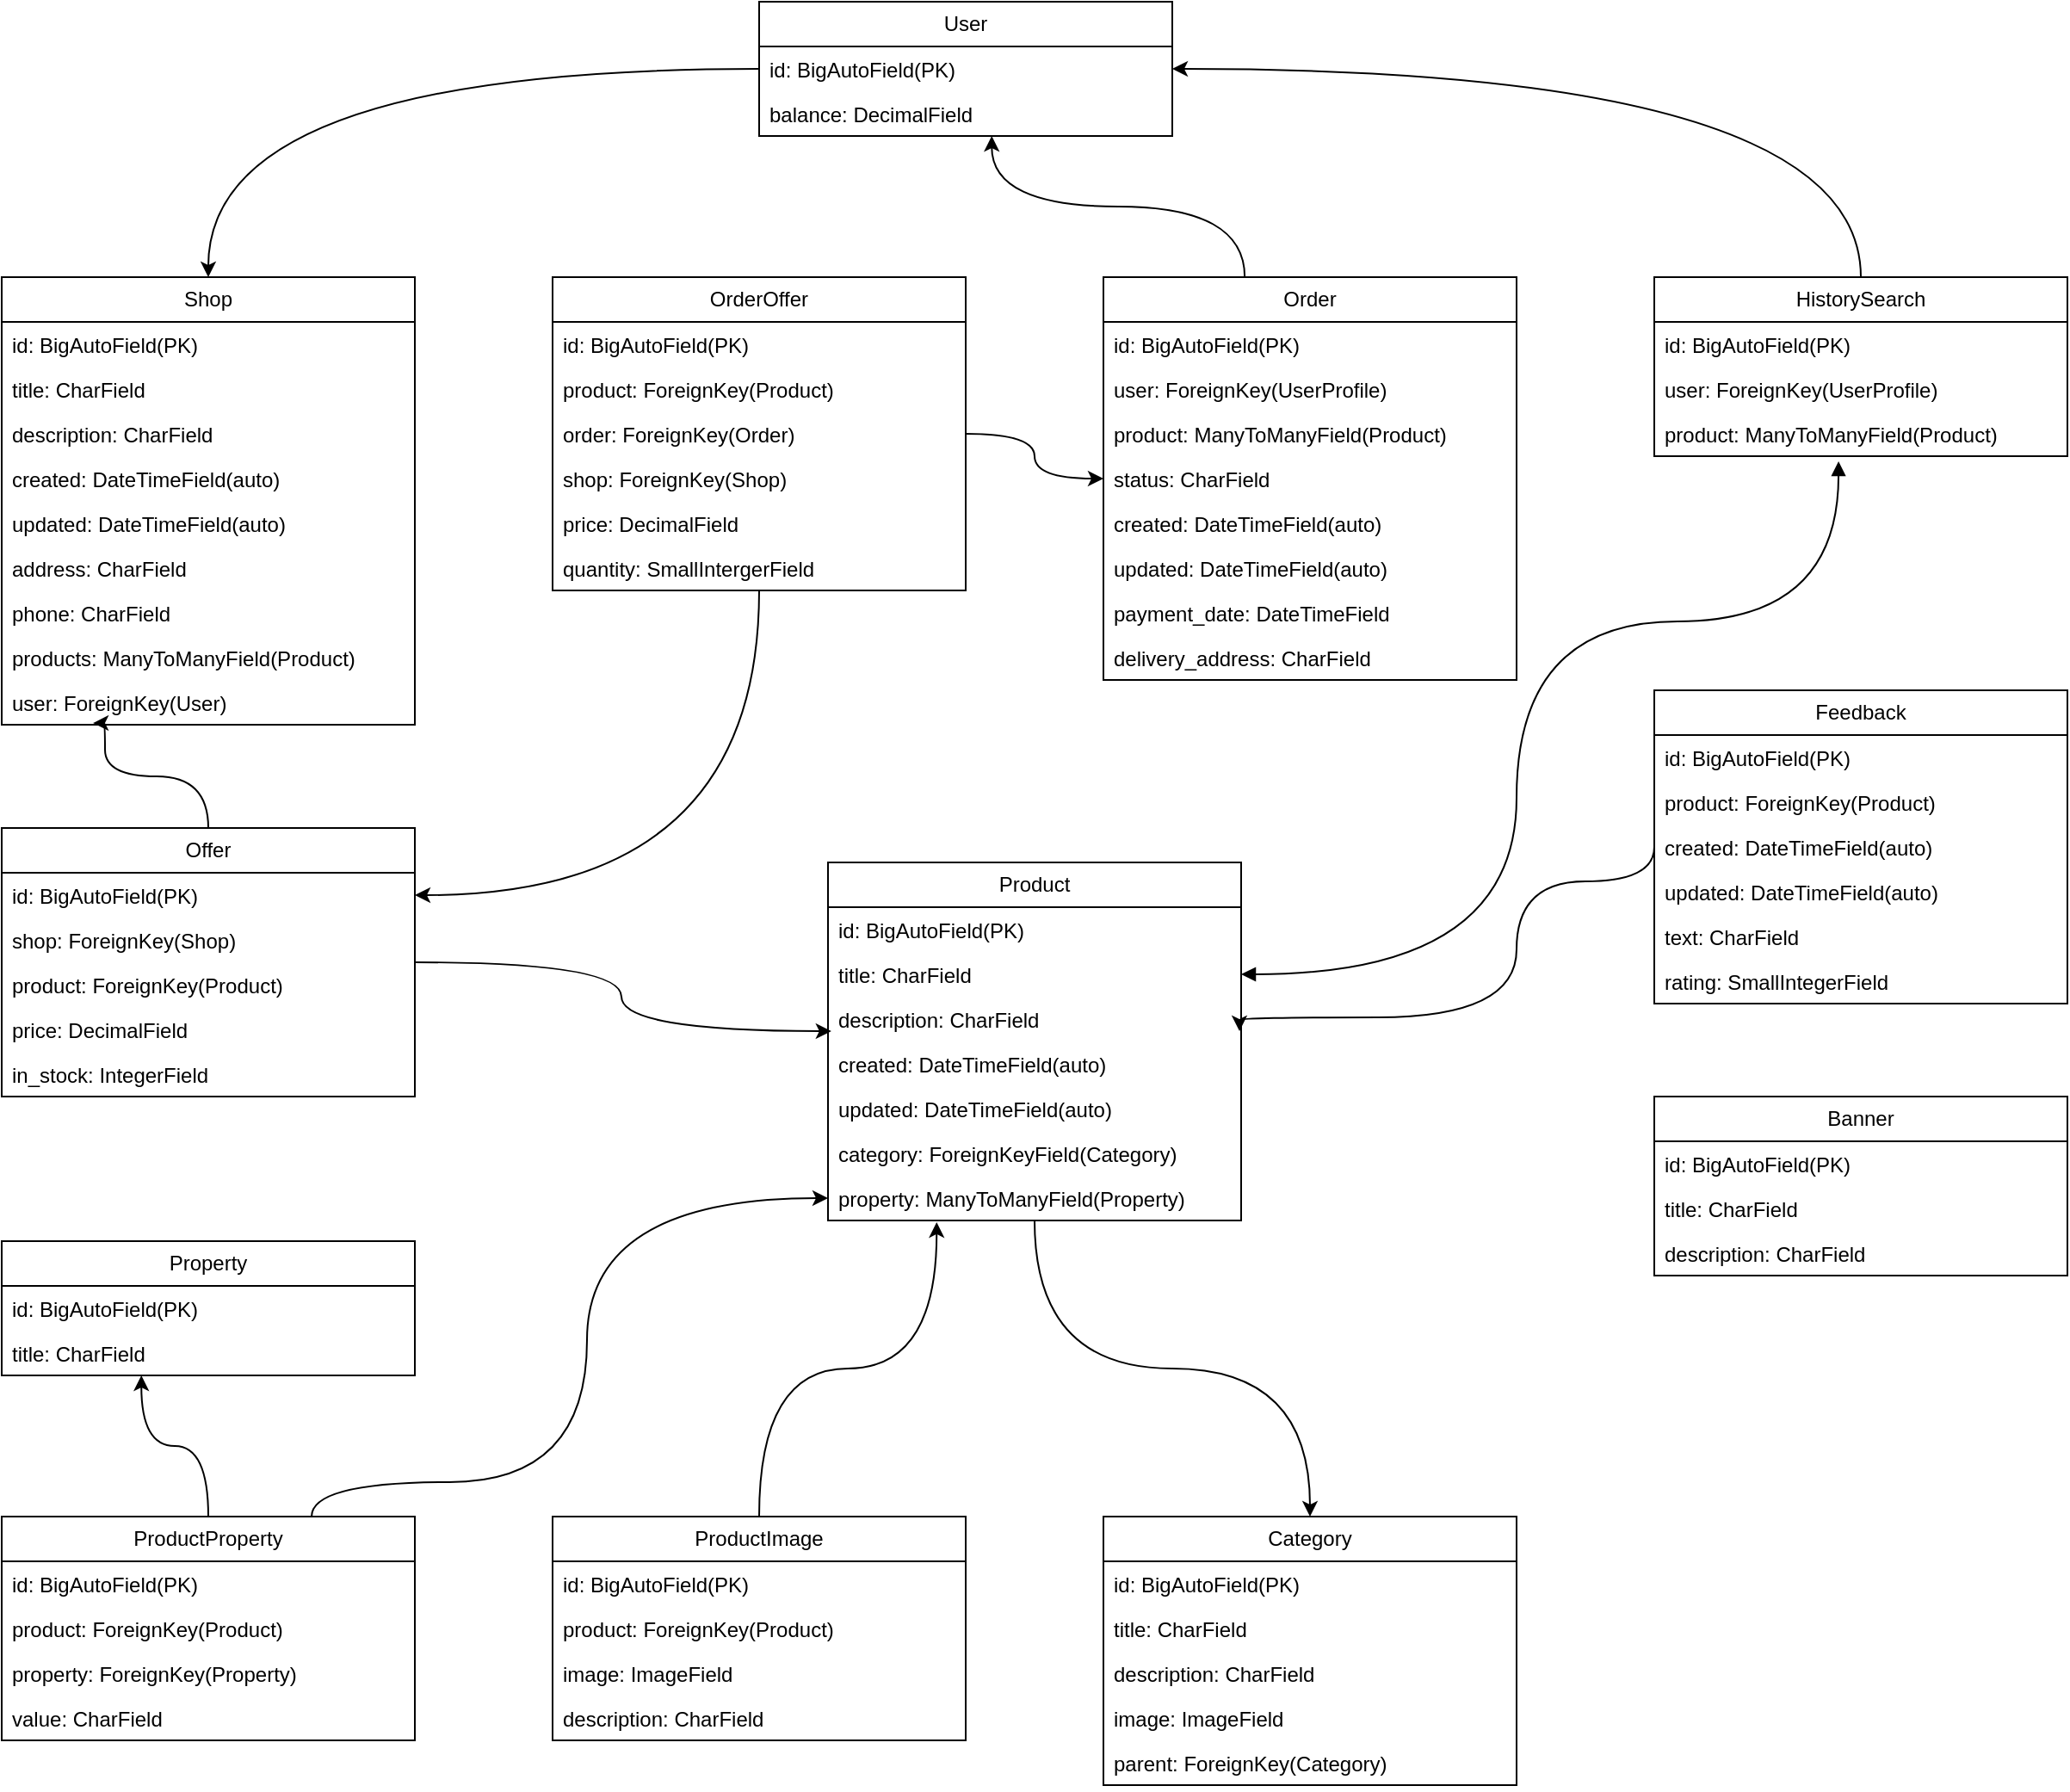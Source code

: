 <mxfile version="21.1.5" type="device">
  <diagram name="Страница 1" id="etkq9nmsjrVepEvGJYe1">
    <mxGraphModel dx="4982" dy="4214" grid="1" gridSize="10" guides="1" tooltips="1" connect="1" arrows="1" fold="1" page="1" pageScale="1" pageWidth="827" pageHeight="1169" background="none" math="0" shadow="0">
      <root>
        <mxCell id="0" />
        <mxCell id="1" parent="0" />
        <mxCell id="iAI7xGNEMs5AbcpsR_C5-301" value="Category" style="swimlane;fontStyle=0;childLayout=stackLayout;horizontal=1;startSize=26;fillColor=none;horizontalStack=0;resizeParent=1;resizeParentMax=0;resizeLast=0;collapsible=1;marginBottom=0;whiteSpace=wrap;html=1;" parent="1" vertex="1">
          <mxGeometry x="-2040" y="-1840" width="240" height="156" as="geometry" />
        </mxCell>
        <mxCell id="iAI7xGNEMs5AbcpsR_C5-302" value="id:&amp;nbsp;BigAutoField(PK)" style="text;strokeColor=none;fillColor=none;align=left;verticalAlign=top;spacingLeft=4;spacingRight=4;overflow=hidden;rotatable=0;points=[[0,0.5],[1,0.5]];portConstraint=eastwest;whiteSpace=wrap;html=1;" parent="iAI7xGNEMs5AbcpsR_C5-301" vertex="1">
          <mxGeometry y="26" width="240" height="26" as="geometry" />
        </mxCell>
        <mxCell id="iAI7xGNEMs5AbcpsR_C5-303" value="title: CharField" style="text;strokeColor=none;fillColor=none;align=left;verticalAlign=top;spacingLeft=4;spacingRight=4;overflow=hidden;rotatable=0;points=[[0,0.5],[1,0.5]];portConstraint=eastwest;whiteSpace=wrap;html=1;" parent="iAI7xGNEMs5AbcpsR_C5-301" vertex="1">
          <mxGeometry y="52" width="240" height="26" as="geometry" />
        </mxCell>
        <mxCell id="iAI7xGNEMs5AbcpsR_C5-304" value="description: CharField" style="text;strokeColor=none;fillColor=none;align=left;verticalAlign=top;spacingLeft=4;spacingRight=4;overflow=hidden;rotatable=0;points=[[0,0.5],[1,0.5]];portConstraint=eastwest;whiteSpace=wrap;html=1;" parent="iAI7xGNEMs5AbcpsR_C5-301" vertex="1">
          <mxGeometry y="78" width="240" height="26" as="geometry" />
        </mxCell>
        <mxCell id="iAI7xGNEMs5AbcpsR_C5-305" value="image: ImageField" style="text;strokeColor=none;fillColor=none;align=left;verticalAlign=top;spacingLeft=4;spacingRight=4;overflow=hidden;rotatable=0;points=[[0,0.5],[1,0.5]];portConstraint=eastwest;whiteSpace=wrap;html=1;" parent="iAI7xGNEMs5AbcpsR_C5-301" vertex="1">
          <mxGeometry y="104" width="240" height="26" as="geometry" />
        </mxCell>
        <mxCell id="iAI7xGNEMs5AbcpsR_C5-306" value="parent: ForeignKey(Category)" style="text;strokeColor=none;fillColor=none;align=left;verticalAlign=top;spacingLeft=4;spacingRight=4;overflow=hidden;rotatable=0;points=[[0,0.5],[1,0.5]];portConstraint=eastwest;whiteSpace=wrap;html=1;" parent="iAI7xGNEMs5AbcpsR_C5-301" vertex="1">
          <mxGeometry y="130" width="240" height="26" as="geometry" />
        </mxCell>
        <mxCell id="iAI7xGNEMs5AbcpsR_C5-307" value="Banner" style="swimlane;fontStyle=0;childLayout=stackLayout;horizontal=1;startSize=26;fillColor=none;horizontalStack=0;resizeParent=1;resizeParentMax=0;resizeLast=0;collapsible=1;marginBottom=0;whiteSpace=wrap;html=1;" parent="1" vertex="1">
          <mxGeometry x="-1720" y="-2084" width="240" height="104" as="geometry" />
        </mxCell>
        <mxCell id="iAI7xGNEMs5AbcpsR_C5-308" value="id:&amp;nbsp;BigAutoField(PK)" style="text;strokeColor=none;fillColor=none;align=left;verticalAlign=top;spacingLeft=4;spacingRight=4;overflow=hidden;rotatable=0;points=[[0,0.5],[1,0.5]];portConstraint=eastwest;whiteSpace=wrap;html=1;" parent="iAI7xGNEMs5AbcpsR_C5-307" vertex="1">
          <mxGeometry y="26" width="240" height="26" as="geometry" />
        </mxCell>
        <mxCell id="iAI7xGNEMs5AbcpsR_C5-309" value="title: CharField" style="text;strokeColor=none;fillColor=none;align=left;verticalAlign=top;spacingLeft=4;spacingRight=4;overflow=hidden;rotatable=0;points=[[0,0.5],[1,0.5]];portConstraint=eastwest;whiteSpace=wrap;html=1;" parent="iAI7xGNEMs5AbcpsR_C5-307" vertex="1">
          <mxGeometry y="52" width="240" height="26" as="geometry" />
        </mxCell>
        <mxCell id="iAI7xGNEMs5AbcpsR_C5-310" value="description: CharField" style="text;strokeColor=none;fillColor=none;align=left;verticalAlign=top;spacingLeft=4;spacingRight=4;overflow=hidden;rotatable=0;points=[[0,0.5],[1,0.5]];portConstraint=eastwest;whiteSpace=wrap;html=1;" parent="iAI7xGNEMs5AbcpsR_C5-307" vertex="1">
          <mxGeometry y="78" width="240" height="26" as="geometry" />
        </mxCell>
        <mxCell id="U01sUb85MiSTS4iVE3fx-2" style="edgeStyle=orthogonalEdgeStyle;rounded=0;orthogonalLoop=1;jettySize=auto;html=1;curved=1;" edge="1" parent="1" source="iAI7xGNEMs5AbcpsR_C5-318" target="iAI7xGNEMs5AbcpsR_C5-323">
          <mxGeometry relative="1" as="geometry" />
        </mxCell>
        <mxCell id="iAI7xGNEMs5AbcpsR_C5-318" value="User" style="swimlane;fontStyle=0;childLayout=stackLayout;horizontal=1;startSize=26;fillColor=none;horizontalStack=0;resizeParent=1;resizeParentMax=0;resizeLast=0;collapsible=1;marginBottom=0;whiteSpace=wrap;html=1;" parent="1" vertex="1">
          <mxGeometry x="-2240" y="-2720" width="240" height="78" as="geometry" />
        </mxCell>
        <mxCell id="iAI7xGNEMs5AbcpsR_C5-319" value="id:&amp;nbsp;BigAutoField(PK)" style="text;strokeColor=none;fillColor=none;align=left;verticalAlign=top;spacingLeft=4;spacingRight=4;overflow=hidden;rotatable=0;points=[[0,0.5],[1,0.5]];portConstraint=eastwest;whiteSpace=wrap;html=1;" parent="iAI7xGNEMs5AbcpsR_C5-318" vertex="1">
          <mxGeometry y="26" width="240" height="26" as="geometry" />
        </mxCell>
        <mxCell id="iAI7xGNEMs5AbcpsR_C5-321" value="balance:&amp;nbsp;DecimalField" style="text;strokeColor=none;fillColor=none;align=left;verticalAlign=top;spacingLeft=4;spacingRight=4;overflow=hidden;rotatable=0;points=[[0,0.5],[1,0.5]];portConstraint=eastwest;whiteSpace=wrap;html=1;" parent="iAI7xGNEMs5AbcpsR_C5-318" vertex="1">
          <mxGeometry y="52" width="240" height="26" as="geometry" />
        </mxCell>
        <mxCell id="iAI7xGNEMs5AbcpsR_C5-323" value="Shop" style="swimlane;fontStyle=0;childLayout=stackLayout;horizontal=1;startSize=26;fillColor=none;horizontalStack=0;resizeParent=1;resizeParentMax=0;resizeLast=0;collapsible=1;marginBottom=0;whiteSpace=wrap;html=1;" parent="1" vertex="1">
          <mxGeometry x="-2680" y="-2560" width="240" height="260" as="geometry" />
        </mxCell>
        <mxCell id="iAI7xGNEMs5AbcpsR_C5-324" value="id:&amp;nbsp;BigAutoField(PK)" style="text;strokeColor=none;fillColor=none;align=left;verticalAlign=top;spacingLeft=4;spacingRight=4;overflow=hidden;rotatable=0;points=[[0,0.5],[1,0.5]];portConstraint=eastwest;whiteSpace=wrap;html=1;" parent="iAI7xGNEMs5AbcpsR_C5-323" vertex="1">
          <mxGeometry y="26" width="240" height="26" as="geometry" />
        </mxCell>
        <mxCell id="iAI7xGNEMs5AbcpsR_C5-325" value="title: CharField" style="text;strokeColor=none;fillColor=none;align=left;verticalAlign=top;spacingLeft=4;spacingRight=4;overflow=hidden;rotatable=0;points=[[0,0.5],[1,0.5]];portConstraint=eastwest;whiteSpace=wrap;html=1;" parent="iAI7xGNEMs5AbcpsR_C5-323" vertex="1">
          <mxGeometry y="52" width="240" height="26" as="geometry" />
        </mxCell>
        <mxCell id="iAI7xGNEMs5AbcpsR_C5-326" value="description: CharField" style="text;strokeColor=none;fillColor=none;align=left;verticalAlign=top;spacingLeft=4;spacingRight=4;overflow=hidden;rotatable=0;points=[[0,0.5],[1,0.5]];portConstraint=eastwest;whiteSpace=wrap;html=1;" parent="iAI7xGNEMs5AbcpsR_C5-323" vertex="1">
          <mxGeometry y="78" width="240" height="26" as="geometry" />
        </mxCell>
        <mxCell id="iAI7xGNEMs5AbcpsR_C5-327" value="created:&amp;nbsp;DateTimeField(auto)" style="text;strokeColor=none;fillColor=none;align=left;verticalAlign=top;spacingLeft=4;spacingRight=4;overflow=hidden;rotatable=0;points=[[0,0.5],[1,0.5]];portConstraint=eastwest;whiteSpace=wrap;html=1;" parent="iAI7xGNEMs5AbcpsR_C5-323" vertex="1">
          <mxGeometry y="104" width="240" height="26" as="geometry" />
        </mxCell>
        <mxCell id="iAI7xGNEMs5AbcpsR_C5-328" value="updated:&amp;nbsp;DateTimeField(auto)" style="text;strokeColor=none;fillColor=none;align=left;verticalAlign=top;spacingLeft=4;spacingRight=4;overflow=hidden;rotatable=0;points=[[0,0.5],[1,0.5]];portConstraint=eastwest;whiteSpace=wrap;html=1;" parent="iAI7xGNEMs5AbcpsR_C5-323" vertex="1">
          <mxGeometry y="130" width="240" height="26" as="geometry" />
        </mxCell>
        <mxCell id="iAI7xGNEMs5AbcpsR_C5-329" value="address: CharField" style="text;strokeColor=none;fillColor=none;align=left;verticalAlign=top;spacingLeft=4;spacingRight=4;overflow=hidden;rotatable=0;points=[[0,0.5],[1,0.5]];portConstraint=eastwest;whiteSpace=wrap;html=1;" parent="iAI7xGNEMs5AbcpsR_C5-323" vertex="1">
          <mxGeometry y="156" width="240" height="26" as="geometry" />
        </mxCell>
        <mxCell id="iAI7xGNEMs5AbcpsR_C5-330" value="phone: CharField" style="text;strokeColor=none;fillColor=none;align=left;verticalAlign=top;spacingLeft=4;spacingRight=4;overflow=hidden;rotatable=0;points=[[0,0.5],[1,0.5]];portConstraint=eastwest;whiteSpace=wrap;html=1;" parent="iAI7xGNEMs5AbcpsR_C5-323" vertex="1">
          <mxGeometry y="182" width="240" height="26" as="geometry" />
        </mxCell>
        <mxCell id="iAI7xGNEMs5AbcpsR_C5-331" value="products: ManyToManyField(Product)" style="text;strokeColor=none;fillColor=none;align=left;verticalAlign=top;spacingLeft=4;spacingRight=4;overflow=hidden;rotatable=0;points=[[0,0.5],[1,0.5]];portConstraint=eastwest;whiteSpace=wrap;html=1;" parent="iAI7xGNEMs5AbcpsR_C5-323" vertex="1">
          <mxGeometry y="208" width="240" height="26" as="geometry" />
        </mxCell>
        <mxCell id="U01sUb85MiSTS4iVE3fx-5" value="user: ForeignKey(User)" style="text;strokeColor=none;fillColor=none;align=left;verticalAlign=top;spacingLeft=4;spacingRight=4;overflow=hidden;rotatable=0;points=[[0,0.5],[1,0.5]];portConstraint=eastwest;whiteSpace=wrap;html=1;" vertex="1" parent="iAI7xGNEMs5AbcpsR_C5-323">
          <mxGeometry y="234" width="240" height="26" as="geometry" />
        </mxCell>
        <mxCell id="u7lM2KXQP_NcvlQFw7vr-62" style="edgeStyle=orthogonalEdgeStyle;rounded=0;orthogonalLoop=1;jettySize=auto;html=1;entryX=0.008;entryY=0.769;entryDx=0;entryDy=0;curved=1;entryPerimeter=0;" parent="1" source="iAI7xGNEMs5AbcpsR_C5-332" target="iAI7xGNEMs5AbcpsR_C5-340" edge="1">
          <mxGeometry relative="1" as="geometry" />
        </mxCell>
        <mxCell id="u7lM2KXQP_NcvlQFw7vr-63" value="" style="edgeStyle=orthogonalEdgeStyle;rounded=0;orthogonalLoop=1;jettySize=auto;html=1;curved=1;entryX=0.221;entryY=0.962;entryDx=0;entryDy=0;entryPerimeter=0;" parent="1" source="iAI7xGNEMs5AbcpsR_C5-332" target="U01sUb85MiSTS4iVE3fx-5" edge="1">
          <mxGeometry relative="1" as="geometry">
            <mxPoint x="-2630" y="-2290" as="targetPoint" />
            <Array as="points">
              <mxPoint x="-2560" y="-2270" />
              <mxPoint x="-2620" y="-2270" />
              <mxPoint x="-2620" y="-2301" />
            </Array>
          </mxGeometry>
        </mxCell>
        <mxCell id="iAI7xGNEMs5AbcpsR_C5-332" value="Offer" style="swimlane;fontStyle=0;childLayout=stackLayout;horizontal=1;startSize=26;fillColor=none;horizontalStack=0;resizeParent=1;resizeParentMax=0;resizeLast=0;collapsible=1;marginBottom=0;whiteSpace=wrap;html=1;" parent="1" vertex="1">
          <mxGeometry x="-2680" y="-2240" width="240" height="156" as="geometry" />
        </mxCell>
        <mxCell id="iAI7xGNEMs5AbcpsR_C5-333" value="id:&amp;nbsp;BigAutoField(PK)" style="text;strokeColor=none;fillColor=none;align=left;verticalAlign=top;spacingLeft=4;spacingRight=4;overflow=hidden;rotatable=0;points=[[0,0.5],[1,0.5]];portConstraint=eastwest;whiteSpace=wrap;html=1;" parent="iAI7xGNEMs5AbcpsR_C5-332" vertex="1">
          <mxGeometry y="26" width="240" height="26" as="geometry" />
        </mxCell>
        <mxCell id="iAI7xGNEMs5AbcpsR_C5-334" value="shop: ForeignKey(Shop)" style="text;strokeColor=none;fillColor=none;align=left;verticalAlign=top;spacingLeft=4;spacingRight=4;overflow=hidden;rotatable=0;points=[[0,0.5],[1,0.5]];portConstraint=eastwest;whiteSpace=wrap;html=1;" parent="iAI7xGNEMs5AbcpsR_C5-332" vertex="1">
          <mxGeometry y="52" width="240" height="26" as="geometry" />
        </mxCell>
        <mxCell id="iAI7xGNEMs5AbcpsR_C5-335" value="product: ForeignKey(Product)" style="text;strokeColor=none;fillColor=none;align=left;verticalAlign=top;spacingLeft=4;spacingRight=4;overflow=hidden;rotatable=0;points=[[0,0.5],[1,0.5]];portConstraint=eastwest;whiteSpace=wrap;html=1;" parent="iAI7xGNEMs5AbcpsR_C5-332" vertex="1">
          <mxGeometry y="78" width="240" height="26" as="geometry" />
        </mxCell>
        <mxCell id="iAI7xGNEMs5AbcpsR_C5-336" value="price: DecimalField" style="text;strokeColor=none;fillColor=none;align=left;verticalAlign=top;spacingLeft=4;spacingRight=4;overflow=hidden;rotatable=0;points=[[0,0.5],[1,0.5]];portConstraint=eastwest;whiteSpace=wrap;html=1;" parent="iAI7xGNEMs5AbcpsR_C5-332" vertex="1">
          <mxGeometry y="104" width="240" height="26" as="geometry" />
        </mxCell>
        <mxCell id="iAI7xGNEMs5AbcpsR_C5-412" value="in_stock: IntegerField" style="text;strokeColor=none;fillColor=none;align=left;verticalAlign=top;spacingLeft=4;spacingRight=4;overflow=hidden;rotatable=0;points=[[0,0.5],[1,0.5]];portConstraint=eastwest;whiteSpace=wrap;html=1;" parent="iAI7xGNEMs5AbcpsR_C5-332" vertex="1">
          <mxGeometry y="130" width="240" height="26" as="geometry" />
        </mxCell>
        <mxCell id="u7lM2KXQP_NcvlQFw7vr-58" style="edgeStyle=orthogonalEdgeStyle;rounded=0;orthogonalLoop=1;jettySize=auto;html=1;curved=1;" parent="1" source="iAI7xGNEMs5AbcpsR_C5-337" target="iAI7xGNEMs5AbcpsR_C5-301" edge="1">
          <mxGeometry relative="1" as="geometry" />
        </mxCell>
        <mxCell id="iAI7xGNEMs5AbcpsR_C5-337" value="Product" style="swimlane;fontStyle=0;childLayout=stackLayout;horizontal=1;startSize=26;fillColor=none;horizontalStack=0;resizeParent=1;resizeParentMax=0;resizeLast=0;collapsible=1;marginBottom=0;whiteSpace=wrap;html=1;" parent="1" vertex="1">
          <mxGeometry x="-2200" y="-2220" width="240" height="208" as="geometry" />
        </mxCell>
        <mxCell id="iAI7xGNEMs5AbcpsR_C5-338" value="id:&amp;nbsp;BigAutoField(PK)" style="text;strokeColor=none;fillColor=none;align=left;verticalAlign=top;spacingLeft=4;spacingRight=4;overflow=hidden;rotatable=0;points=[[0,0.5],[1,0.5]];portConstraint=eastwest;whiteSpace=wrap;html=1;" parent="iAI7xGNEMs5AbcpsR_C5-337" vertex="1">
          <mxGeometry y="26" width="240" height="26" as="geometry" />
        </mxCell>
        <mxCell id="iAI7xGNEMs5AbcpsR_C5-339" value="title: CharField" style="text;strokeColor=none;fillColor=none;align=left;verticalAlign=top;spacingLeft=4;spacingRight=4;overflow=hidden;rotatable=0;points=[[0,0.5],[1,0.5]];portConstraint=eastwest;whiteSpace=wrap;html=1;" parent="iAI7xGNEMs5AbcpsR_C5-337" vertex="1">
          <mxGeometry y="52" width="240" height="26" as="geometry" />
        </mxCell>
        <mxCell id="iAI7xGNEMs5AbcpsR_C5-340" value="description: CharField" style="text;strokeColor=none;fillColor=none;align=left;verticalAlign=top;spacingLeft=4;spacingRight=4;overflow=hidden;rotatable=0;points=[[0,0.5],[1,0.5]];portConstraint=eastwest;whiteSpace=wrap;html=1;" parent="iAI7xGNEMs5AbcpsR_C5-337" vertex="1">
          <mxGeometry y="78" width="240" height="26" as="geometry" />
        </mxCell>
        <mxCell id="iAI7xGNEMs5AbcpsR_C5-341" value="created:&amp;nbsp;DateTimeField(auto)" style="text;strokeColor=none;fillColor=none;align=left;verticalAlign=top;spacingLeft=4;spacingRight=4;overflow=hidden;rotatable=0;points=[[0,0.5],[1,0.5]];portConstraint=eastwest;whiteSpace=wrap;html=1;" parent="iAI7xGNEMs5AbcpsR_C5-337" vertex="1">
          <mxGeometry y="104" width="240" height="26" as="geometry" />
        </mxCell>
        <mxCell id="iAI7xGNEMs5AbcpsR_C5-342" value="updated:&amp;nbsp;DateTimeField(auto)" style="text;strokeColor=none;fillColor=none;align=left;verticalAlign=top;spacingLeft=4;spacingRight=4;overflow=hidden;rotatable=0;points=[[0,0.5],[1,0.5]];portConstraint=eastwest;whiteSpace=wrap;html=1;" parent="iAI7xGNEMs5AbcpsR_C5-337" vertex="1">
          <mxGeometry y="130" width="240" height="26" as="geometry" />
        </mxCell>
        <mxCell id="iAI7xGNEMs5AbcpsR_C5-345" value="category: ForeignKeyField(Category)" style="text;strokeColor=none;fillColor=none;align=left;verticalAlign=top;spacingLeft=4;spacingRight=4;overflow=hidden;rotatable=0;points=[[0,0.5],[1,0.5]];portConstraint=eastwest;whiteSpace=wrap;html=1;" parent="iAI7xGNEMs5AbcpsR_C5-337" vertex="1">
          <mxGeometry y="156" width="240" height="26" as="geometry" />
        </mxCell>
        <mxCell id="iAI7xGNEMs5AbcpsR_C5-346" value="property: ManyToManyField(Property)" style="text;strokeColor=none;fillColor=none;align=left;verticalAlign=top;spacingLeft=4;spacingRight=4;overflow=hidden;rotatable=0;points=[[0,0.5],[1,0.5]];portConstraint=eastwest;whiteSpace=wrap;html=1;" parent="iAI7xGNEMs5AbcpsR_C5-337" vertex="1">
          <mxGeometry y="182" width="240" height="26" as="geometry" />
        </mxCell>
        <mxCell id="iAI7xGNEMs5AbcpsR_C5-347" value="Property" style="swimlane;fontStyle=0;childLayout=stackLayout;horizontal=1;startSize=26;fillColor=none;horizontalStack=0;resizeParent=1;resizeParentMax=0;resizeLast=0;collapsible=1;marginBottom=0;whiteSpace=wrap;html=1;" parent="1" vertex="1">
          <mxGeometry x="-2680" y="-2000" width="240" height="78" as="geometry" />
        </mxCell>
        <mxCell id="iAI7xGNEMs5AbcpsR_C5-348" value="id:&amp;nbsp;BigAutoField(PK)" style="text;strokeColor=none;fillColor=none;align=left;verticalAlign=top;spacingLeft=4;spacingRight=4;overflow=hidden;rotatable=0;points=[[0,0.5],[1,0.5]];portConstraint=eastwest;whiteSpace=wrap;html=1;" parent="iAI7xGNEMs5AbcpsR_C5-347" vertex="1">
          <mxGeometry y="26" width="240" height="26" as="geometry" />
        </mxCell>
        <mxCell id="iAI7xGNEMs5AbcpsR_C5-351" value="title: CharField" style="text;strokeColor=none;fillColor=none;align=left;verticalAlign=top;spacingLeft=4;spacingRight=4;overflow=hidden;rotatable=0;points=[[0,0.5],[1,0.5]];portConstraint=eastwest;whiteSpace=wrap;html=1;" parent="iAI7xGNEMs5AbcpsR_C5-347" vertex="1">
          <mxGeometry y="52" width="240" height="26" as="geometry" />
        </mxCell>
        <mxCell id="u7lM2KXQP_NcvlQFw7vr-60" value="" style="edgeStyle=orthogonalEdgeStyle;rounded=0;orthogonalLoop=1;jettySize=auto;html=1;curved=1;entryX=0.338;entryY=1;entryDx=0;entryDy=0;entryPerimeter=0;" parent="1" source="iAI7xGNEMs5AbcpsR_C5-352" target="iAI7xGNEMs5AbcpsR_C5-351" edge="1">
          <mxGeometry relative="1" as="geometry">
            <mxPoint x="-2600" y="-1910" as="targetPoint" />
          </mxGeometry>
        </mxCell>
        <mxCell id="u7lM2KXQP_NcvlQFw7vr-61" style="edgeStyle=orthogonalEdgeStyle;rounded=0;orthogonalLoop=1;jettySize=auto;html=1;entryX=0;entryY=0.5;entryDx=0;entryDy=0;curved=1;exitX=0.75;exitY=0;exitDx=0;exitDy=0;" parent="1" source="iAI7xGNEMs5AbcpsR_C5-352" target="iAI7xGNEMs5AbcpsR_C5-346" edge="1">
          <mxGeometry relative="1" as="geometry">
            <mxPoint x="-2210" y="-2080" as="targetPoint" />
            <mxPoint x="-2490" y="-1860" as="sourcePoint" />
            <Array as="points">
              <mxPoint x="-2500" y="-1860" />
              <mxPoint x="-2340" y="-1860" />
              <mxPoint x="-2340" y="-2025" />
            </Array>
          </mxGeometry>
        </mxCell>
        <mxCell id="iAI7xGNEMs5AbcpsR_C5-352" value="ProductProperty" style="swimlane;fontStyle=0;childLayout=stackLayout;horizontal=1;startSize=26;fillColor=none;horizontalStack=0;resizeParent=1;resizeParentMax=0;resizeLast=0;collapsible=1;marginBottom=0;whiteSpace=wrap;html=1;" parent="1" vertex="1">
          <mxGeometry x="-2680" y="-1840" width="240" height="130" as="geometry" />
        </mxCell>
        <mxCell id="iAI7xGNEMs5AbcpsR_C5-353" value="id:&amp;nbsp;BigAutoField(PK)" style="text;strokeColor=none;fillColor=none;align=left;verticalAlign=top;spacingLeft=4;spacingRight=4;overflow=hidden;rotatable=0;points=[[0,0.5],[1,0.5]];portConstraint=eastwest;whiteSpace=wrap;html=1;" parent="iAI7xGNEMs5AbcpsR_C5-352" vertex="1">
          <mxGeometry y="26" width="240" height="26" as="geometry" />
        </mxCell>
        <mxCell id="iAI7xGNEMs5AbcpsR_C5-354" value="product: ForeignKey(Product)" style="text;strokeColor=none;fillColor=none;align=left;verticalAlign=top;spacingLeft=4;spacingRight=4;overflow=hidden;rotatable=0;points=[[0,0.5],[1,0.5]];portConstraint=eastwest;whiteSpace=wrap;html=1;" parent="iAI7xGNEMs5AbcpsR_C5-352" vertex="1">
          <mxGeometry y="52" width="240" height="26" as="geometry" />
        </mxCell>
        <mxCell id="iAI7xGNEMs5AbcpsR_C5-355" value="property: ForeignKey(Property)" style="text;strokeColor=none;fillColor=none;align=left;verticalAlign=top;spacingLeft=4;spacingRight=4;overflow=hidden;rotatable=0;points=[[0,0.5],[1,0.5]];portConstraint=eastwest;whiteSpace=wrap;html=1;" parent="iAI7xGNEMs5AbcpsR_C5-352" vertex="1">
          <mxGeometry y="78" width="240" height="26" as="geometry" />
        </mxCell>
        <mxCell id="iAI7xGNEMs5AbcpsR_C5-356" value="value: CharField" style="text;strokeColor=none;fillColor=none;align=left;verticalAlign=top;spacingLeft=4;spacingRight=4;overflow=hidden;rotatable=0;points=[[0,0.5],[1,0.5]];portConstraint=eastwest;whiteSpace=wrap;html=1;" parent="iAI7xGNEMs5AbcpsR_C5-352" vertex="1">
          <mxGeometry y="104" width="240" height="26" as="geometry" />
        </mxCell>
        <mxCell id="u7lM2KXQP_NcvlQFw7vr-55" style="edgeStyle=orthogonalEdgeStyle;rounded=0;orthogonalLoop=1;jettySize=auto;html=1;curved=1;exitX=0;exitY=0.5;exitDx=0;exitDy=0;entryX=0.996;entryY=0.769;entryDx=0;entryDy=0;entryPerimeter=0;" parent="1" source="iAI7xGNEMs5AbcpsR_C5-360" target="iAI7xGNEMs5AbcpsR_C5-340" edge="1">
          <mxGeometry relative="1" as="geometry">
            <mxPoint x="-1960" y="-2160" as="targetPoint" />
            <Array as="points">
              <mxPoint x="-1800" y="-2209" />
              <mxPoint x="-1800" y="-2130" />
            </Array>
          </mxGeometry>
        </mxCell>
        <mxCell id="iAI7xGNEMs5AbcpsR_C5-357" value="Feedback" style="swimlane;fontStyle=0;childLayout=stackLayout;horizontal=1;startSize=26;fillColor=none;horizontalStack=0;resizeParent=1;resizeParentMax=0;resizeLast=0;collapsible=1;marginBottom=0;whiteSpace=wrap;html=1;" parent="1" vertex="1">
          <mxGeometry x="-1720" y="-2320" width="240" height="182" as="geometry" />
        </mxCell>
        <mxCell id="iAI7xGNEMs5AbcpsR_C5-358" value="id:&amp;nbsp;BigAutoField(PK)" style="text;strokeColor=none;fillColor=none;align=left;verticalAlign=top;spacingLeft=4;spacingRight=4;overflow=hidden;rotatable=0;points=[[0,0.5],[1,0.5]];portConstraint=eastwest;whiteSpace=wrap;html=1;" parent="iAI7xGNEMs5AbcpsR_C5-357" vertex="1">
          <mxGeometry y="26" width="240" height="26" as="geometry" />
        </mxCell>
        <mxCell id="iAI7xGNEMs5AbcpsR_C5-359" value="product: ForeignKey(Product)" style="text;strokeColor=none;fillColor=none;align=left;verticalAlign=top;spacingLeft=4;spacingRight=4;overflow=hidden;rotatable=0;points=[[0,0.5],[1,0.5]];portConstraint=eastwest;whiteSpace=wrap;html=1;" parent="iAI7xGNEMs5AbcpsR_C5-357" vertex="1">
          <mxGeometry y="52" width="240" height="26" as="geometry" />
        </mxCell>
        <mxCell id="iAI7xGNEMs5AbcpsR_C5-360" value="created:&amp;nbsp;DateTimeField(auto)" style="text;strokeColor=none;fillColor=none;align=left;verticalAlign=top;spacingLeft=4;spacingRight=4;overflow=hidden;rotatable=0;points=[[0,0.5],[1,0.5]];portConstraint=eastwest;whiteSpace=wrap;html=1;" parent="iAI7xGNEMs5AbcpsR_C5-357" vertex="1">
          <mxGeometry y="78" width="240" height="26" as="geometry" />
        </mxCell>
        <mxCell id="iAI7xGNEMs5AbcpsR_C5-362" value="updated:&amp;nbsp;DateTimeField(auto)" style="text;strokeColor=none;fillColor=none;align=left;verticalAlign=top;spacingLeft=4;spacingRight=4;overflow=hidden;rotatable=0;points=[[0,0.5],[1,0.5]];portConstraint=eastwest;whiteSpace=wrap;html=1;" parent="iAI7xGNEMs5AbcpsR_C5-357" vertex="1">
          <mxGeometry y="104" width="240" height="26" as="geometry" />
        </mxCell>
        <mxCell id="iAI7xGNEMs5AbcpsR_C5-370" value="text: CharField" style="text;strokeColor=none;fillColor=none;align=left;verticalAlign=top;spacingLeft=4;spacingRight=4;overflow=hidden;rotatable=0;points=[[0,0.5],[1,0.5]];portConstraint=eastwest;whiteSpace=wrap;html=1;" parent="iAI7xGNEMs5AbcpsR_C5-357" vertex="1">
          <mxGeometry y="130" width="240" height="26" as="geometry" />
        </mxCell>
        <mxCell id="iAI7xGNEMs5AbcpsR_C5-371" value="rating: SmallIntegerField" style="text;strokeColor=none;fillColor=none;align=left;verticalAlign=top;spacingLeft=4;spacingRight=4;overflow=hidden;rotatable=0;points=[[0,0.5],[1,0.5]];portConstraint=eastwest;whiteSpace=wrap;html=1;" parent="iAI7xGNEMs5AbcpsR_C5-357" vertex="1">
          <mxGeometry y="156" width="240" height="26" as="geometry" />
        </mxCell>
        <mxCell id="u7lM2KXQP_NcvlQFw7vr-59" style="edgeStyle=orthogonalEdgeStyle;rounded=0;orthogonalLoop=1;jettySize=auto;html=1;entryX=0.263;entryY=1.038;entryDx=0;entryDy=0;entryPerimeter=0;curved=1;" parent="1" source="iAI7xGNEMs5AbcpsR_C5-365" target="iAI7xGNEMs5AbcpsR_C5-346" edge="1">
          <mxGeometry relative="1" as="geometry">
            <mxPoint x="-2200" y="-1900" as="targetPoint" />
          </mxGeometry>
        </mxCell>
        <mxCell id="iAI7xGNEMs5AbcpsR_C5-365" value="ProductImage" style="swimlane;fontStyle=0;childLayout=stackLayout;horizontal=1;startSize=26;fillColor=none;horizontalStack=0;resizeParent=1;resizeParentMax=0;resizeLast=0;collapsible=1;marginBottom=0;whiteSpace=wrap;html=1;" parent="1" vertex="1">
          <mxGeometry x="-2360" y="-1840" width="240" height="130" as="geometry" />
        </mxCell>
        <mxCell id="iAI7xGNEMs5AbcpsR_C5-366" value="id:&amp;nbsp;BigAutoField(PK)" style="text;strokeColor=none;fillColor=none;align=left;verticalAlign=top;spacingLeft=4;spacingRight=4;overflow=hidden;rotatable=0;points=[[0,0.5],[1,0.5]];portConstraint=eastwest;whiteSpace=wrap;html=1;" parent="iAI7xGNEMs5AbcpsR_C5-365" vertex="1">
          <mxGeometry y="26" width="240" height="26" as="geometry" />
        </mxCell>
        <mxCell id="iAI7xGNEMs5AbcpsR_C5-367" value="product: ForeignKey(Product)" style="text;strokeColor=none;fillColor=none;align=left;verticalAlign=top;spacingLeft=4;spacingRight=4;overflow=hidden;rotatable=0;points=[[0,0.5],[1,0.5]];portConstraint=eastwest;whiteSpace=wrap;html=1;" parent="iAI7xGNEMs5AbcpsR_C5-365" vertex="1">
          <mxGeometry y="52" width="240" height="26" as="geometry" />
        </mxCell>
        <mxCell id="iAI7xGNEMs5AbcpsR_C5-368" value="image: ImageField" style="text;strokeColor=none;fillColor=none;align=left;verticalAlign=top;spacingLeft=4;spacingRight=4;overflow=hidden;rotatable=0;points=[[0,0.5],[1,0.5]];portConstraint=eastwest;whiteSpace=wrap;html=1;" parent="iAI7xGNEMs5AbcpsR_C5-365" vertex="1">
          <mxGeometry y="78" width="240" height="26" as="geometry" />
        </mxCell>
        <mxCell id="iAI7xGNEMs5AbcpsR_C5-369" value="description: CharField" style="text;strokeColor=none;fillColor=none;align=left;verticalAlign=top;spacingLeft=4;spacingRight=4;overflow=hidden;rotatable=0;points=[[0,0.5],[1,0.5]];portConstraint=eastwest;whiteSpace=wrap;html=1;" parent="iAI7xGNEMs5AbcpsR_C5-365" vertex="1">
          <mxGeometry y="104" width="240" height="26" as="geometry" />
        </mxCell>
        <mxCell id="u7lM2KXQP_NcvlQFw7vr-41" value="" style="edgeStyle=orthogonalEdgeStyle;rounded=0;orthogonalLoop=1;jettySize=auto;html=1;curved=1;entryX=0.563;entryY=1;entryDx=0;entryDy=0;entryPerimeter=0;exitX=0.342;exitY=0;exitDx=0;exitDy=0;exitPerimeter=0;" parent="1" source="iAI7xGNEMs5AbcpsR_C5-379" target="iAI7xGNEMs5AbcpsR_C5-321" edge="1">
          <mxGeometry relative="1" as="geometry">
            <mxPoint x="-2340" y="-2760" as="targetPoint" />
          </mxGeometry>
        </mxCell>
        <mxCell id="iAI7xGNEMs5AbcpsR_C5-379" value="Order" style="swimlane;fontStyle=0;childLayout=stackLayout;horizontal=1;startSize=26;fillColor=none;horizontalStack=0;resizeParent=1;resizeParentMax=0;resizeLast=0;collapsible=1;marginBottom=0;whiteSpace=wrap;html=1;" parent="1" vertex="1">
          <mxGeometry x="-2040" y="-2560" width="240" height="234" as="geometry" />
        </mxCell>
        <mxCell id="iAI7xGNEMs5AbcpsR_C5-380" value="id:&amp;nbsp;BigAutoField(PK)" style="text;strokeColor=none;fillColor=none;align=left;verticalAlign=top;spacingLeft=4;spacingRight=4;overflow=hidden;rotatable=0;points=[[0,0.5],[1,0.5]];portConstraint=eastwest;whiteSpace=wrap;html=1;" parent="iAI7xGNEMs5AbcpsR_C5-379" vertex="1">
          <mxGeometry y="26" width="240" height="26" as="geometry" />
        </mxCell>
        <mxCell id="iAI7xGNEMs5AbcpsR_C5-381" value="user: ForeignKey(UserProfile)" style="text;strokeColor=none;fillColor=none;align=left;verticalAlign=top;spacingLeft=4;spacingRight=4;overflow=hidden;rotatable=0;points=[[0,0.5],[1,0.5]];portConstraint=eastwest;whiteSpace=wrap;html=1;" parent="iAI7xGNEMs5AbcpsR_C5-379" vertex="1">
          <mxGeometry y="52" width="240" height="26" as="geometry" />
        </mxCell>
        <mxCell id="iAI7xGNEMs5AbcpsR_C5-386" value="product: ManyToManyField(Product)" style="text;strokeColor=none;fillColor=none;align=left;verticalAlign=top;spacingLeft=4;spacingRight=4;overflow=hidden;rotatable=0;points=[[0,0.5],[1,0.5]];portConstraint=eastwest;whiteSpace=wrap;html=1;" parent="iAI7xGNEMs5AbcpsR_C5-379" vertex="1">
          <mxGeometry y="78" width="240" height="26" as="geometry" />
        </mxCell>
        <mxCell id="iAI7xGNEMs5AbcpsR_C5-387" value="status: CharField" style="text;strokeColor=none;fillColor=none;align=left;verticalAlign=top;spacingLeft=4;spacingRight=4;overflow=hidden;rotatable=0;points=[[0,0.5],[1,0.5]];portConstraint=eastwest;whiteSpace=wrap;html=1;" parent="iAI7xGNEMs5AbcpsR_C5-379" vertex="1">
          <mxGeometry y="104" width="240" height="26" as="geometry" />
        </mxCell>
        <mxCell id="iAI7xGNEMs5AbcpsR_C5-382" value="created:&amp;nbsp;DateTimeField(auto)" style="text;strokeColor=none;fillColor=none;align=left;verticalAlign=top;spacingLeft=4;spacingRight=4;overflow=hidden;rotatable=0;points=[[0,0.5],[1,0.5]];portConstraint=eastwest;whiteSpace=wrap;html=1;" parent="iAI7xGNEMs5AbcpsR_C5-379" vertex="1">
          <mxGeometry y="130" width="240" height="26" as="geometry" />
        </mxCell>
        <mxCell id="iAI7xGNEMs5AbcpsR_C5-383" value="updated:&amp;nbsp;DateTimeField(auto)" style="text;strokeColor=none;fillColor=none;align=left;verticalAlign=top;spacingLeft=4;spacingRight=4;overflow=hidden;rotatable=0;points=[[0,0.5],[1,0.5]];portConstraint=eastwest;whiteSpace=wrap;html=1;" parent="iAI7xGNEMs5AbcpsR_C5-379" vertex="1">
          <mxGeometry y="156" width="240" height="26" as="geometry" />
        </mxCell>
        <mxCell id="iAI7xGNEMs5AbcpsR_C5-384" value="payment_date: DateTimeField" style="text;strokeColor=none;fillColor=none;align=left;verticalAlign=top;spacingLeft=4;spacingRight=4;overflow=hidden;rotatable=0;points=[[0,0.5],[1,0.5]];portConstraint=eastwest;whiteSpace=wrap;html=1;" parent="iAI7xGNEMs5AbcpsR_C5-379" vertex="1">
          <mxGeometry y="182" width="240" height="26" as="geometry" />
        </mxCell>
        <mxCell id="iAI7xGNEMs5AbcpsR_C5-385" value="delivery_address: CharField" style="text;strokeColor=none;fillColor=none;align=left;verticalAlign=top;spacingLeft=4;spacingRight=4;overflow=hidden;rotatable=0;points=[[0,0.5],[1,0.5]];portConstraint=eastwest;whiteSpace=wrap;html=1;" parent="iAI7xGNEMs5AbcpsR_C5-379" vertex="1">
          <mxGeometry y="208" width="240" height="26" as="geometry" />
        </mxCell>
        <mxCell id="u7lM2KXQP_NcvlQFw7vr-4" style="edgeStyle=orthogonalEdgeStyle;rounded=0;orthogonalLoop=1;jettySize=auto;html=1;entryX=1;entryY=0.5;entryDx=0;entryDy=0;curved=1;" parent="1" source="iAI7xGNEMs5AbcpsR_C5-401" target="iAI7xGNEMs5AbcpsR_C5-319" edge="1">
          <mxGeometry relative="1" as="geometry" />
        </mxCell>
        <mxCell id="iAI7xGNEMs5AbcpsR_C5-401" value="HistorySearch" style="swimlane;fontStyle=0;childLayout=stackLayout;horizontal=1;startSize=26;fillColor=none;horizontalStack=0;resizeParent=1;resizeParentMax=0;resizeLast=0;collapsible=1;marginBottom=0;whiteSpace=wrap;html=1;" parent="1" vertex="1">
          <mxGeometry x="-1720" y="-2560" width="240" height="104" as="geometry" />
        </mxCell>
        <mxCell id="iAI7xGNEMs5AbcpsR_C5-402" value="id:&amp;nbsp;BigAutoField(PK)" style="text;strokeColor=none;fillColor=none;align=left;verticalAlign=top;spacingLeft=4;spacingRight=4;overflow=hidden;rotatable=0;points=[[0,0.5],[1,0.5]];portConstraint=eastwest;whiteSpace=wrap;html=1;" parent="iAI7xGNEMs5AbcpsR_C5-401" vertex="1">
          <mxGeometry y="26" width="240" height="26" as="geometry" />
        </mxCell>
        <mxCell id="iAI7xGNEMs5AbcpsR_C5-413" value="user: ForeignKey(UserProfile)" style="text;strokeColor=none;fillColor=none;align=left;verticalAlign=top;spacingLeft=4;spacingRight=4;overflow=hidden;rotatable=0;points=[[0,0.5],[1,0.5]];portConstraint=eastwest;whiteSpace=wrap;html=1;" parent="iAI7xGNEMs5AbcpsR_C5-401" vertex="1">
          <mxGeometry y="52" width="240" height="26" as="geometry" />
        </mxCell>
        <mxCell id="iAI7xGNEMs5AbcpsR_C5-414" value="product: ManyToManyField(Product)" style="text;strokeColor=none;fillColor=none;align=left;verticalAlign=top;spacingLeft=4;spacingRight=4;overflow=hidden;rotatable=0;points=[[0,0.5],[1,0.5]];portConstraint=eastwest;whiteSpace=wrap;html=1;" parent="iAI7xGNEMs5AbcpsR_C5-401" vertex="1">
          <mxGeometry y="78" width="240" height="26" as="geometry" />
        </mxCell>
        <mxCell id="u7lM2KXQP_NcvlQFw7vr-47" style="edgeStyle=orthogonalEdgeStyle;rounded=0;orthogonalLoop=1;jettySize=auto;html=1;entryX=0;entryY=0.5;entryDx=0;entryDy=0;curved=1;" parent="1" source="iAI7xGNEMs5AbcpsR_C5-388" target="iAI7xGNEMs5AbcpsR_C5-387" edge="1">
          <mxGeometry relative="1" as="geometry">
            <mxPoint x="-2070" y="-2460" as="targetPoint" />
          </mxGeometry>
        </mxCell>
        <mxCell id="u7lM2KXQP_NcvlQFw7vr-48" value="" style="edgeStyle=orthogonalEdgeStyle;rounded=0;orthogonalLoop=1;jettySize=auto;html=1;curved=1;entryX=1;entryY=0.5;entryDx=0;entryDy=0;" parent="1" source="iAI7xGNEMs5AbcpsR_C5-388" target="iAI7xGNEMs5AbcpsR_C5-333" edge="1">
          <mxGeometry relative="1" as="geometry" />
        </mxCell>
        <mxCell id="iAI7xGNEMs5AbcpsR_C5-388" value="OrderOffer" style="swimlane;fontStyle=0;childLayout=stackLayout;horizontal=1;startSize=26;fillColor=none;horizontalStack=0;resizeParent=1;resizeParentMax=0;resizeLast=0;collapsible=1;marginBottom=0;whiteSpace=wrap;html=1;" parent="1" vertex="1">
          <mxGeometry x="-2360" y="-2560" width="240" height="182" as="geometry" />
        </mxCell>
        <mxCell id="iAI7xGNEMs5AbcpsR_C5-389" value="id:&amp;nbsp;BigAutoField(PK)" style="text;strokeColor=none;fillColor=none;align=left;verticalAlign=top;spacingLeft=4;spacingRight=4;overflow=hidden;rotatable=0;points=[[0,0.5],[1,0.5]];portConstraint=eastwest;whiteSpace=wrap;html=1;" parent="iAI7xGNEMs5AbcpsR_C5-388" vertex="1">
          <mxGeometry y="26" width="240" height="26" as="geometry" />
        </mxCell>
        <mxCell id="iAI7xGNEMs5AbcpsR_C5-391" value="product: ForeignKey(Product)" style="text;strokeColor=none;fillColor=none;align=left;verticalAlign=top;spacingLeft=4;spacingRight=4;overflow=hidden;rotatable=0;points=[[0,0.5],[1,0.5]];portConstraint=eastwest;whiteSpace=wrap;html=1;" parent="iAI7xGNEMs5AbcpsR_C5-388" vertex="1">
          <mxGeometry y="52" width="240" height="26" as="geometry" />
        </mxCell>
        <mxCell id="iAI7xGNEMs5AbcpsR_C5-397" value="order: ForeignKey(Order)" style="text;strokeColor=none;fillColor=none;align=left;verticalAlign=top;spacingLeft=4;spacingRight=4;overflow=hidden;rotatable=0;points=[[0,0.5],[1,0.5]];portConstraint=eastwest;whiteSpace=wrap;html=1;" parent="iAI7xGNEMs5AbcpsR_C5-388" vertex="1">
          <mxGeometry y="78" width="240" height="26" as="geometry" />
        </mxCell>
        <mxCell id="iAI7xGNEMs5AbcpsR_C5-398" value="shop: ForeignKey(Shop)" style="text;strokeColor=none;fillColor=none;align=left;verticalAlign=top;spacingLeft=4;spacingRight=4;overflow=hidden;rotatable=0;points=[[0,0.5],[1,0.5]];portConstraint=eastwest;whiteSpace=wrap;html=1;" parent="iAI7xGNEMs5AbcpsR_C5-388" vertex="1">
          <mxGeometry y="104" width="240" height="26" as="geometry" />
        </mxCell>
        <mxCell id="iAI7xGNEMs5AbcpsR_C5-399" value="price: DecimalField" style="text;strokeColor=none;fillColor=none;align=left;verticalAlign=top;spacingLeft=4;spacingRight=4;overflow=hidden;rotatable=0;points=[[0,0.5],[1,0.5]];portConstraint=eastwest;whiteSpace=wrap;html=1;" parent="iAI7xGNEMs5AbcpsR_C5-388" vertex="1">
          <mxGeometry y="130" width="240" height="26" as="geometry" />
        </mxCell>
        <mxCell id="iAI7xGNEMs5AbcpsR_C5-400" value="quantity: SmallIntergerField" style="text;strokeColor=none;fillColor=none;align=left;verticalAlign=top;spacingLeft=4;spacingRight=4;overflow=hidden;rotatable=0;points=[[0,0.5],[1,0.5]];portConstraint=eastwest;whiteSpace=wrap;html=1;" parent="iAI7xGNEMs5AbcpsR_C5-388" vertex="1">
          <mxGeometry y="156" width="240" height="26" as="geometry" />
        </mxCell>
        <mxCell id="u7lM2KXQP_NcvlQFw7vr-74" value="" style="endArrow=block;startArrow=block;endFill=1;startFill=1;html=1;rounded=0;edgeStyle=orthogonalEdgeStyle;curved=1;entryX=1;entryY=0.5;entryDx=0;entryDy=0;exitX=0.446;exitY=1.115;exitDx=0;exitDy=0;exitPerimeter=0;" parent="1" source="iAI7xGNEMs5AbcpsR_C5-414" target="iAI7xGNEMs5AbcpsR_C5-339" edge="1">
          <mxGeometry width="160" relative="1" as="geometry">
            <mxPoint x="-1690" y="-2450" as="sourcePoint" />
            <mxPoint x="-2230" y="-2400" as="targetPoint" />
            <Array as="points">
              <mxPoint x="-1613" y="-2360" />
              <mxPoint x="-1800" y="-2360" />
              <mxPoint x="-1800" y="-2155" />
            </Array>
          </mxGeometry>
        </mxCell>
      </root>
    </mxGraphModel>
  </diagram>
</mxfile>
